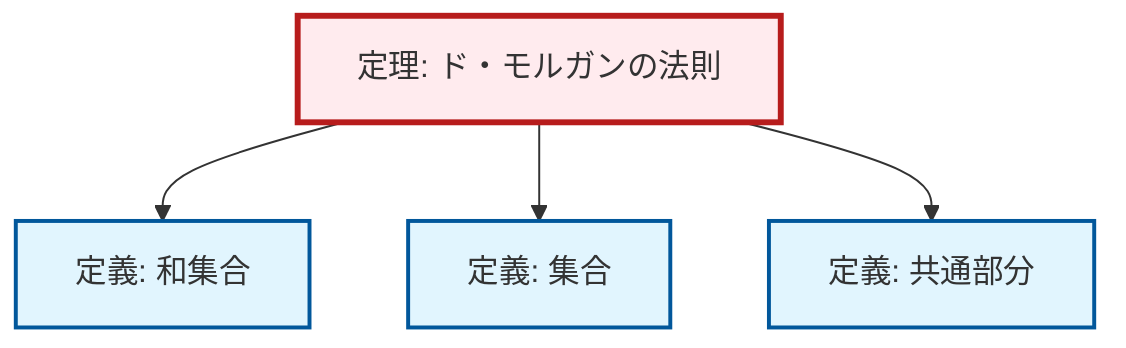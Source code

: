 graph TD
    classDef definition fill:#e1f5fe,stroke:#01579b,stroke-width:2px
    classDef theorem fill:#f3e5f5,stroke:#4a148c,stroke-width:2px
    classDef axiom fill:#fff3e0,stroke:#e65100,stroke-width:2px
    classDef example fill:#e8f5e9,stroke:#1b5e20,stroke-width:2px
    classDef current fill:#ffebee,stroke:#b71c1c,stroke-width:3px
    def-union["定義: 和集合"]:::definition
    thm-de-morgan["定理: ド・モルガンの法則"]:::theorem
    def-intersection["定義: 共通部分"]:::definition
    def-set["定義: 集合"]:::definition
    thm-de-morgan --> def-union
    thm-de-morgan --> def-set
    thm-de-morgan --> def-intersection
    class thm-de-morgan current